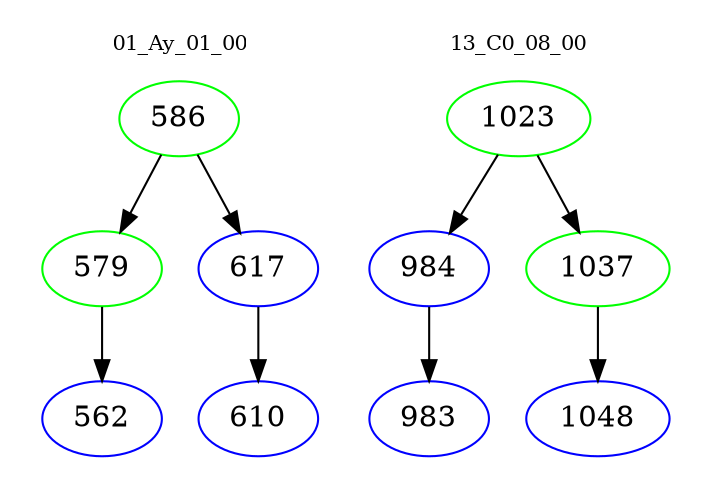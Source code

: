 digraph{
subgraph cluster_0 {
color = white
label = "01_Ay_01_00";
fontsize=10;
T0_586 [label="586", color="green"]
T0_586 -> T0_579 [color="black"]
T0_579 [label="579", color="green"]
T0_579 -> T0_562 [color="black"]
T0_562 [label="562", color="blue"]
T0_586 -> T0_617 [color="black"]
T0_617 [label="617", color="blue"]
T0_617 -> T0_610 [color="black"]
T0_610 [label="610", color="blue"]
}
subgraph cluster_1 {
color = white
label = "13_C0_08_00";
fontsize=10;
T1_1023 [label="1023", color="green"]
T1_1023 -> T1_984 [color="black"]
T1_984 [label="984", color="blue"]
T1_984 -> T1_983 [color="black"]
T1_983 [label="983", color="blue"]
T1_1023 -> T1_1037 [color="black"]
T1_1037 [label="1037", color="green"]
T1_1037 -> T1_1048 [color="black"]
T1_1048 [label="1048", color="blue"]
}
}
